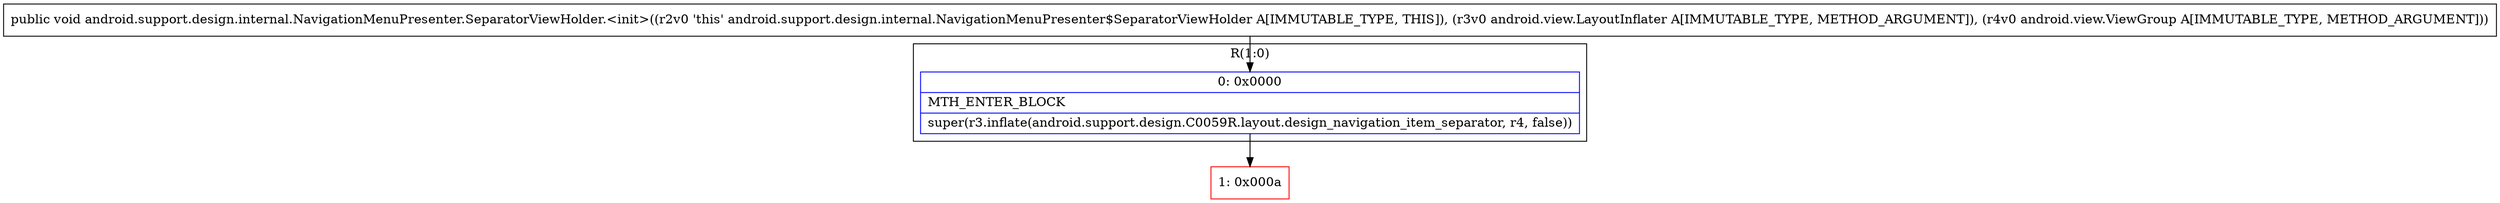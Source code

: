 digraph "CFG forandroid.support.design.internal.NavigationMenuPresenter.SeparatorViewHolder.\<init\>(Landroid\/view\/LayoutInflater;Landroid\/view\/ViewGroup;)V" {
subgraph cluster_Region_1876730941 {
label = "R(1:0)";
node [shape=record,color=blue];
Node_0 [shape=record,label="{0\:\ 0x0000|MTH_ENTER_BLOCK\l|super(r3.inflate(android.support.design.C0059R.layout.design_navigation_item_separator, r4, false))\l}"];
}
Node_1 [shape=record,color=red,label="{1\:\ 0x000a}"];
MethodNode[shape=record,label="{public void android.support.design.internal.NavigationMenuPresenter.SeparatorViewHolder.\<init\>((r2v0 'this' android.support.design.internal.NavigationMenuPresenter$SeparatorViewHolder A[IMMUTABLE_TYPE, THIS]), (r3v0 android.view.LayoutInflater A[IMMUTABLE_TYPE, METHOD_ARGUMENT]), (r4v0 android.view.ViewGroup A[IMMUTABLE_TYPE, METHOD_ARGUMENT])) }"];
MethodNode -> Node_0;
Node_0 -> Node_1;
}

